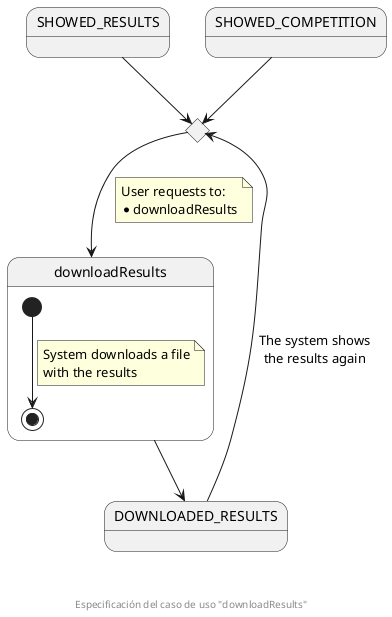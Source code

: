 @startuml
state SHOWED_RESULTS
state SHOWED_COMPETITION
state enterDownloadCHC <<choice>>
state DOWNLOADED_RESULTS
state downloadResults {
  [*] --> [*]
  note on link
    System downloads a file
    with the results
  end note
}

SHOWED_RESULTS --> enterDownloadCHC
SHOWED_COMPETITION --> enterDownloadCHC

enterDownloadCHC --> downloadResults
note on link
  User requests to:
  * downloadResults
end note

downloadResults --> DOWNLOADED_RESULTS
DOWNLOADED_RESULTS --> enterDownloadCHC : The system shows\nthe results again

footer \n\n\n Especificación del caso de uso "downloadResults"
@enduml
